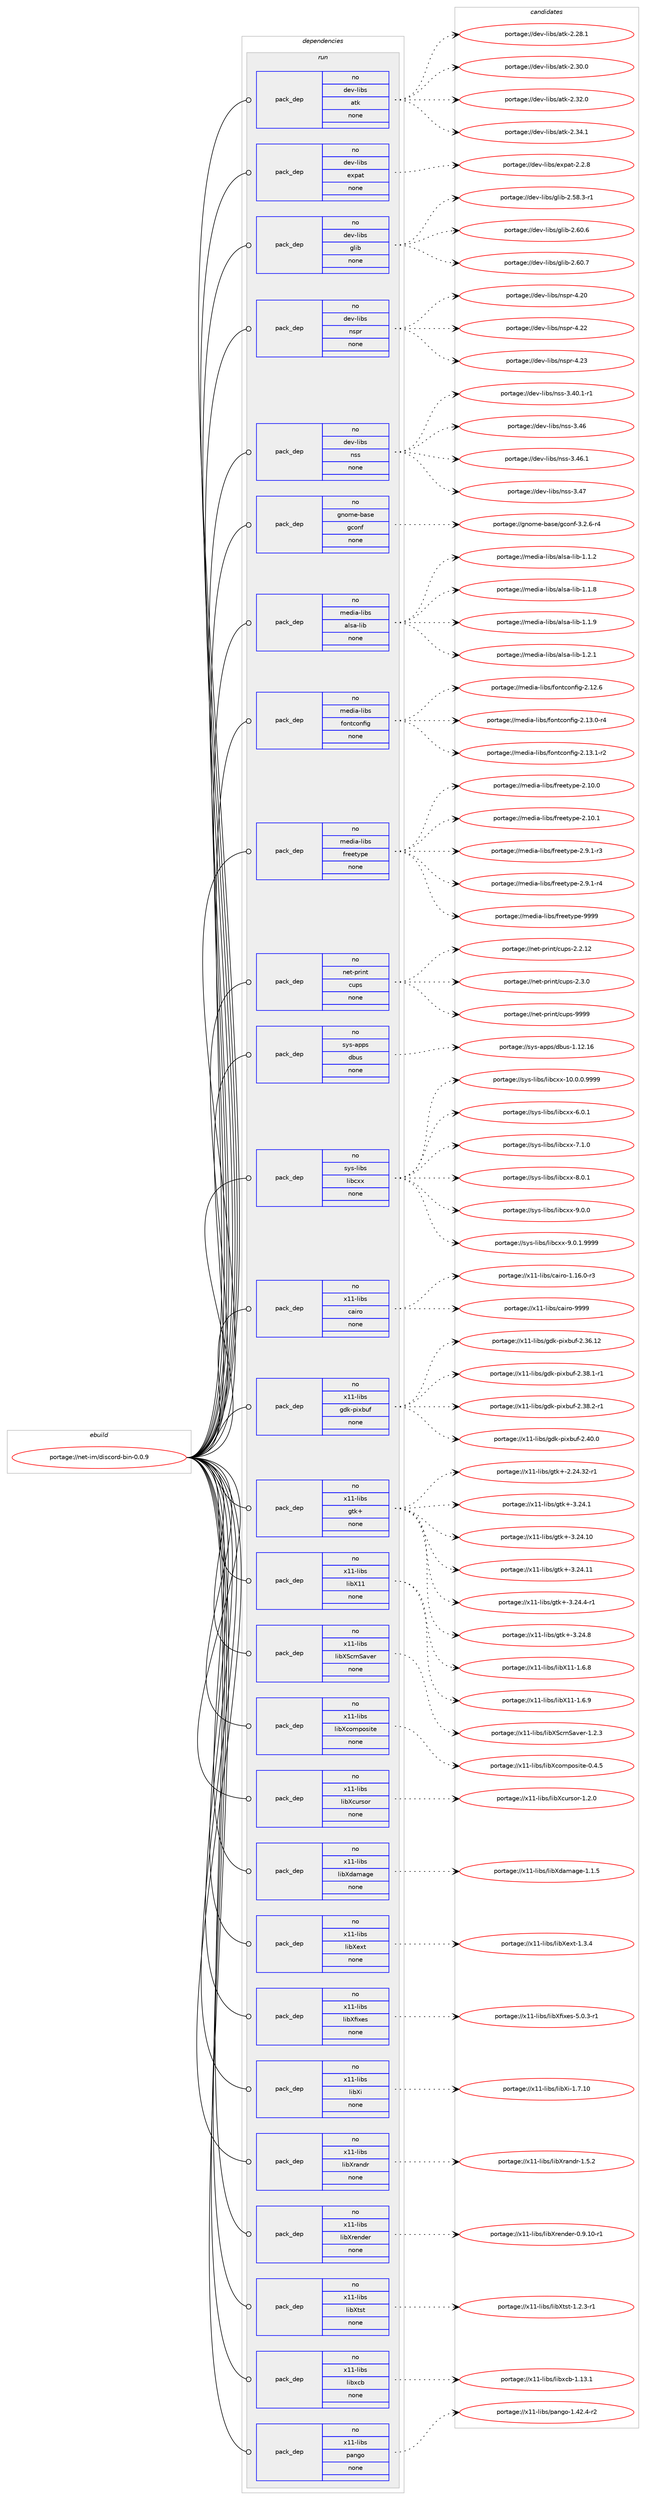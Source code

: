 digraph prolog {

# *************
# Graph options
# *************

newrank=true;
concentrate=true;
compound=true;
graph [rankdir=LR,fontname=Helvetica,fontsize=10,ranksep=1.5];#, ranksep=2.5, nodesep=0.2];
edge  [arrowhead=vee];
node  [fontname=Helvetica,fontsize=10];

# **********
# The ebuild
# **********

subgraph cluster_leftcol {
color=gray;
rank=same;
label=<<i>ebuild</i>>;
id [label="portage://net-im/discord-bin-0.0.9", color=red, width=4, href="../net-im/discord-bin-0.0.9.svg"];
}

# ****************
# The dependencies
# ****************

subgraph cluster_midcol {
color=gray;
label=<<i>dependencies</i>>;
subgraph cluster_compile {
fillcolor="#eeeeee";
style=filled;
label=<<i>compile</i>>;
}
subgraph cluster_compileandrun {
fillcolor="#eeeeee";
style=filled;
label=<<i>compile and run</i>>;
}
subgraph cluster_run {
fillcolor="#eeeeee";
style=filled;
label=<<i>run</i>>;
subgraph pack260226 {
dependency354816 [label=<<TABLE BORDER="0" CELLBORDER="1" CELLSPACING="0" CELLPADDING="4" WIDTH="220"><TR><TD ROWSPAN="6" CELLPADDING="30">pack_dep</TD></TR><TR><TD WIDTH="110">no</TD></TR><TR><TD>dev-libs</TD></TR><TR><TD>atk</TD></TR><TR><TD>none</TD></TR><TR><TD></TD></TR></TABLE>>, shape=none, color=blue];
}
id:e -> dependency354816:w [weight=20,style="solid",arrowhead="odot"];
subgraph pack260227 {
dependency354817 [label=<<TABLE BORDER="0" CELLBORDER="1" CELLSPACING="0" CELLPADDING="4" WIDTH="220"><TR><TD ROWSPAN="6" CELLPADDING="30">pack_dep</TD></TR><TR><TD WIDTH="110">no</TD></TR><TR><TD>dev-libs</TD></TR><TR><TD>expat</TD></TR><TR><TD>none</TD></TR><TR><TD></TD></TR></TABLE>>, shape=none, color=blue];
}
id:e -> dependency354817:w [weight=20,style="solid",arrowhead="odot"];
subgraph pack260228 {
dependency354818 [label=<<TABLE BORDER="0" CELLBORDER="1" CELLSPACING="0" CELLPADDING="4" WIDTH="220"><TR><TD ROWSPAN="6" CELLPADDING="30">pack_dep</TD></TR><TR><TD WIDTH="110">no</TD></TR><TR><TD>dev-libs</TD></TR><TR><TD>glib</TD></TR><TR><TD>none</TD></TR><TR><TD></TD></TR></TABLE>>, shape=none, color=blue];
}
id:e -> dependency354818:w [weight=20,style="solid",arrowhead="odot"];
subgraph pack260229 {
dependency354819 [label=<<TABLE BORDER="0" CELLBORDER="1" CELLSPACING="0" CELLPADDING="4" WIDTH="220"><TR><TD ROWSPAN="6" CELLPADDING="30">pack_dep</TD></TR><TR><TD WIDTH="110">no</TD></TR><TR><TD>dev-libs</TD></TR><TR><TD>nspr</TD></TR><TR><TD>none</TD></TR><TR><TD></TD></TR></TABLE>>, shape=none, color=blue];
}
id:e -> dependency354819:w [weight=20,style="solid",arrowhead="odot"];
subgraph pack260230 {
dependency354820 [label=<<TABLE BORDER="0" CELLBORDER="1" CELLSPACING="0" CELLPADDING="4" WIDTH="220"><TR><TD ROWSPAN="6" CELLPADDING="30">pack_dep</TD></TR><TR><TD WIDTH="110">no</TD></TR><TR><TD>dev-libs</TD></TR><TR><TD>nss</TD></TR><TR><TD>none</TD></TR><TR><TD></TD></TR></TABLE>>, shape=none, color=blue];
}
id:e -> dependency354820:w [weight=20,style="solid",arrowhead="odot"];
subgraph pack260231 {
dependency354821 [label=<<TABLE BORDER="0" CELLBORDER="1" CELLSPACING="0" CELLPADDING="4" WIDTH="220"><TR><TD ROWSPAN="6" CELLPADDING="30">pack_dep</TD></TR><TR><TD WIDTH="110">no</TD></TR><TR><TD>gnome-base</TD></TR><TR><TD>gconf</TD></TR><TR><TD>none</TD></TR><TR><TD></TD></TR></TABLE>>, shape=none, color=blue];
}
id:e -> dependency354821:w [weight=20,style="solid",arrowhead="odot"];
subgraph pack260232 {
dependency354822 [label=<<TABLE BORDER="0" CELLBORDER="1" CELLSPACING="0" CELLPADDING="4" WIDTH="220"><TR><TD ROWSPAN="6" CELLPADDING="30">pack_dep</TD></TR><TR><TD WIDTH="110">no</TD></TR><TR><TD>media-libs</TD></TR><TR><TD>alsa-lib</TD></TR><TR><TD>none</TD></TR><TR><TD></TD></TR></TABLE>>, shape=none, color=blue];
}
id:e -> dependency354822:w [weight=20,style="solid",arrowhead="odot"];
subgraph pack260233 {
dependency354823 [label=<<TABLE BORDER="0" CELLBORDER="1" CELLSPACING="0" CELLPADDING="4" WIDTH="220"><TR><TD ROWSPAN="6" CELLPADDING="30">pack_dep</TD></TR><TR><TD WIDTH="110">no</TD></TR><TR><TD>media-libs</TD></TR><TR><TD>fontconfig</TD></TR><TR><TD>none</TD></TR><TR><TD></TD></TR></TABLE>>, shape=none, color=blue];
}
id:e -> dependency354823:w [weight=20,style="solid",arrowhead="odot"];
subgraph pack260234 {
dependency354824 [label=<<TABLE BORDER="0" CELLBORDER="1" CELLSPACING="0" CELLPADDING="4" WIDTH="220"><TR><TD ROWSPAN="6" CELLPADDING="30">pack_dep</TD></TR><TR><TD WIDTH="110">no</TD></TR><TR><TD>media-libs</TD></TR><TR><TD>freetype</TD></TR><TR><TD>none</TD></TR><TR><TD></TD></TR></TABLE>>, shape=none, color=blue];
}
id:e -> dependency354824:w [weight=20,style="solid",arrowhead="odot"];
subgraph pack260235 {
dependency354825 [label=<<TABLE BORDER="0" CELLBORDER="1" CELLSPACING="0" CELLPADDING="4" WIDTH="220"><TR><TD ROWSPAN="6" CELLPADDING="30">pack_dep</TD></TR><TR><TD WIDTH="110">no</TD></TR><TR><TD>net-print</TD></TR><TR><TD>cups</TD></TR><TR><TD>none</TD></TR><TR><TD></TD></TR></TABLE>>, shape=none, color=blue];
}
id:e -> dependency354825:w [weight=20,style="solid",arrowhead="odot"];
subgraph pack260236 {
dependency354826 [label=<<TABLE BORDER="0" CELLBORDER="1" CELLSPACING="0" CELLPADDING="4" WIDTH="220"><TR><TD ROWSPAN="6" CELLPADDING="30">pack_dep</TD></TR><TR><TD WIDTH="110">no</TD></TR><TR><TD>sys-apps</TD></TR><TR><TD>dbus</TD></TR><TR><TD>none</TD></TR><TR><TD></TD></TR></TABLE>>, shape=none, color=blue];
}
id:e -> dependency354826:w [weight=20,style="solid",arrowhead="odot"];
subgraph pack260237 {
dependency354827 [label=<<TABLE BORDER="0" CELLBORDER="1" CELLSPACING="0" CELLPADDING="4" WIDTH="220"><TR><TD ROWSPAN="6" CELLPADDING="30">pack_dep</TD></TR><TR><TD WIDTH="110">no</TD></TR><TR><TD>sys-libs</TD></TR><TR><TD>libcxx</TD></TR><TR><TD>none</TD></TR><TR><TD></TD></TR></TABLE>>, shape=none, color=blue];
}
id:e -> dependency354827:w [weight=20,style="solid",arrowhead="odot"];
subgraph pack260238 {
dependency354828 [label=<<TABLE BORDER="0" CELLBORDER="1" CELLSPACING="0" CELLPADDING="4" WIDTH="220"><TR><TD ROWSPAN="6" CELLPADDING="30">pack_dep</TD></TR><TR><TD WIDTH="110">no</TD></TR><TR><TD>x11-libs</TD></TR><TR><TD>cairo</TD></TR><TR><TD>none</TD></TR><TR><TD></TD></TR></TABLE>>, shape=none, color=blue];
}
id:e -> dependency354828:w [weight=20,style="solid",arrowhead="odot"];
subgraph pack260239 {
dependency354829 [label=<<TABLE BORDER="0" CELLBORDER="1" CELLSPACING="0" CELLPADDING="4" WIDTH="220"><TR><TD ROWSPAN="6" CELLPADDING="30">pack_dep</TD></TR><TR><TD WIDTH="110">no</TD></TR><TR><TD>x11-libs</TD></TR><TR><TD>gdk-pixbuf</TD></TR><TR><TD>none</TD></TR><TR><TD></TD></TR></TABLE>>, shape=none, color=blue];
}
id:e -> dependency354829:w [weight=20,style="solid",arrowhead="odot"];
subgraph pack260240 {
dependency354830 [label=<<TABLE BORDER="0" CELLBORDER="1" CELLSPACING="0" CELLPADDING="4" WIDTH="220"><TR><TD ROWSPAN="6" CELLPADDING="30">pack_dep</TD></TR><TR><TD WIDTH="110">no</TD></TR><TR><TD>x11-libs</TD></TR><TR><TD>gtk+</TD></TR><TR><TD>none</TD></TR><TR><TD></TD></TR></TABLE>>, shape=none, color=blue];
}
id:e -> dependency354830:w [weight=20,style="solid",arrowhead="odot"];
subgraph pack260241 {
dependency354831 [label=<<TABLE BORDER="0" CELLBORDER="1" CELLSPACING="0" CELLPADDING="4" WIDTH="220"><TR><TD ROWSPAN="6" CELLPADDING="30">pack_dep</TD></TR><TR><TD WIDTH="110">no</TD></TR><TR><TD>x11-libs</TD></TR><TR><TD>libX11</TD></TR><TR><TD>none</TD></TR><TR><TD></TD></TR></TABLE>>, shape=none, color=blue];
}
id:e -> dependency354831:w [weight=20,style="solid",arrowhead="odot"];
subgraph pack260242 {
dependency354832 [label=<<TABLE BORDER="0" CELLBORDER="1" CELLSPACING="0" CELLPADDING="4" WIDTH="220"><TR><TD ROWSPAN="6" CELLPADDING="30">pack_dep</TD></TR><TR><TD WIDTH="110">no</TD></TR><TR><TD>x11-libs</TD></TR><TR><TD>libXScrnSaver</TD></TR><TR><TD>none</TD></TR><TR><TD></TD></TR></TABLE>>, shape=none, color=blue];
}
id:e -> dependency354832:w [weight=20,style="solid",arrowhead="odot"];
subgraph pack260243 {
dependency354833 [label=<<TABLE BORDER="0" CELLBORDER="1" CELLSPACING="0" CELLPADDING="4" WIDTH="220"><TR><TD ROWSPAN="6" CELLPADDING="30">pack_dep</TD></TR><TR><TD WIDTH="110">no</TD></TR><TR><TD>x11-libs</TD></TR><TR><TD>libXcomposite</TD></TR><TR><TD>none</TD></TR><TR><TD></TD></TR></TABLE>>, shape=none, color=blue];
}
id:e -> dependency354833:w [weight=20,style="solid",arrowhead="odot"];
subgraph pack260244 {
dependency354834 [label=<<TABLE BORDER="0" CELLBORDER="1" CELLSPACING="0" CELLPADDING="4" WIDTH="220"><TR><TD ROWSPAN="6" CELLPADDING="30">pack_dep</TD></TR><TR><TD WIDTH="110">no</TD></TR><TR><TD>x11-libs</TD></TR><TR><TD>libXcursor</TD></TR><TR><TD>none</TD></TR><TR><TD></TD></TR></TABLE>>, shape=none, color=blue];
}
id:e -> dependency354834:w [weight=20,style="solid",arrowhead="odot"];
subgraph pack260245 {
dependency354835 [label=<<TABLE BORDER="0" CELLBORDER="1" CELLSPACING="0" CELLPADDING="4" WIDTH="220"><TR><TD ROWSPAN="6" CELLPADDING="30">pack_dep</TD></TR><TR><TD WIDTH="110">no</TD></TR><TR><TD>x11-libs</TD></TR><TR><TD>libXdamage</TD></TR><TR><TD>none</TD></TR><TR><TD></TD></TR></TABLE>>, shape=none, color=blue];
}
id:e -> dependency354835:w [weight=20,style="solid",arrowhead="odot"];
subgraph pack260246 {
dependency354836 [label=<<TABLE BORDER="0" CELLBORDER="1" CELLSPACING="0" CELLPADDING="4" WIDTH="220"><TR><TD ROWSPAN="6" CELLPADDING="30">pack_dep</TD></TR><TR><TD WIDTH="110">no</TD></TR><TR><TD>x11-libs</TD></TR><TR><TD>libXext</TD></TR><TR><TD>none</TD></TR><TR><TD></TD></TR></TABLE>>, shape=none, color=blue];
}
id:e -> dependency354836:w [weight=20,style="solid",arrowhead="odot"];
subgraph pack260247 {
dependency354837 [label=<<TABLE BORDER="0" CELLBORDER="1" CELLSPACING="0" CELLPADDING="4" WIDTH="220"><TR><TD ROWSPAN="6" CELLPADDING="30">pack_dep</TD></TR><TR><TD WIDTH="110">no</TD></TR><TR><TD>x11-libs</TD></TR><TR><TD>libXfixes</TD></TR><TR><TD>none</TD></TR><TR><TD></TD></TR></TABLE>>, shape=none, color=blue];
}
id:e -> dependency354837:w [weight=20,style="solid",arrowhead="odot"];
subgraph pack260248 {
dependency354838 [label=<<TABLE BORDER="0" CELLBORDER="1" CELLSPACING="0" CELLPADDING="4" WIDTH="220"><TR><TD ROWSPAN="6" CELLPADDING="30">pack_dep</TD></TR><TR><TD WIDTH="110">no</TD></TR><TR><TD>x11-libs</TD></TR><TR><TD>libXi</TD></TR><TR><TD>none</TD></TR><TR><TD></TD></TR></TABLE>>, shape=none, color=blue];
}
id:e -> dependency354838:w [weight=20,style="solid",arrowhead="odot"];
subgraph pack260249 {
dependency354839 [label=<<TABLE BORDER="0" CELLBORDER="1" CELLSPACING="0" CELLPADDING="4" WIDTH="220"><TR><TD ROWSPAN="6" CELLPADDING="30">pack_dep</TD></TR><TR><TD WIDTH="110">no</TD></TR><TR><TD>x11-libs</TD></TR><TR><TD>libXrandr</TD></TR><TR><TD>none</TD></TR><TR><TD></TD></TR></TABLE>>, shape=none, color=blue];
}
id:e -> dependency354839:w [weight=20,style="solid",arrowhead="odot"];
subgraph pack260250 {
dependency354840 [label=<<TABLE BORDER="0" CELLBORDER="1" CELLSPACING="0" CELLPADDING="4" WIDTH="220"><TR><TD ROWSPAN="6" CELLPADDING="30">pack_dep</TD></TR><TR><TD WIDTH="110">no</TD></TR><TR><TD>x11-libs</TD></TR><TR><TD>libXrender</TD></TR><TR><TD>none</TD></TR><TR><TD></TD></TR></TABLE>>, shape=none, color=blue];
}
id:e -> dependency354840:w [weight=20,style="solid",arrowhead="odot"];
subgraph pack260251 {
dependency354841 [label=<<TABLE BORDER="0" CELLBORDER="1" CELLSPACING="0" CELLPADDING="4" WIDTH="220"><TR><TD ROWSPAN="6" CELLPADDING="30">pack_dep</TD></TR><TR><TD WIDTH="110">no</TD></TR><TR><TD>x11-libs</TD></TR><TR><TD>libXtst</TD></TR><TR><TD>none</TD></TR><TR><TD></TD></TR></TABLE>>, shape=none, color=blue];
}
id:e -> dependency354841:w [weight=20,style="solid",arrowhead="odot"];
subgraph pack260252 {
dependency354842 [label=<<TABLE BORDER="0" CELLBORDER="1" CELLSPACING="0" CELLPADDING="4" WIDTH="220"><TR><TD ROWSPAN="6" CELLPADDING="30">pack_dep</TD></TR><TR><TD WIDTH="110">no</TD></TR><TR><TD>x11-libs</TD></TR><TR><TD>libxcb</TD></TR><TR><TD>none</TD></TR><TR><TD></TD></TR></TABLE>>, shape=none, color=blue];
}
id:e -> dependency354842:w [weight=20,style="solid",arrowhead="odot"];
subgraph pack260253 {
dependency354843 [label=<<TABLE BORDER="0" CELLBORDER="1" CELLSPACING="0" CELLPADDING="4" WIDTH="220"><TR><TD ROWSPAN="6" CELLPADDING="30">pack_dep</TD></TR><TR><TD WIDTH="110">no</TD></TR><TR><TD>x11-libs</TD></TR><TR><TD>pango</TD></TR><TR><TD>none</TD></TR><TR><TD></TD></TR></TABLE>>, shape=none, color=blue];
}
id:e -> dependency354843:w [weight=20,style="solid",arrowhead="odot"];
}
}

# **************
# The candidates
# **************

subgraph cluster_choices {
rank=same;
color=gray;
label=<<i>candidates</i>>;

subgraph choice260226 {
color=black;
nodesep=1;
choiceportage1001011184510810598115479711610745504650564649 [label="portage://dev-libs/atk-2.28.1", color=red, width=4,href="../dev-libs/atk-2.28.1.svg"];
choiceportage1001011184510810598115479711610745504651484648 [label="portage://dev-libs/atk-2.30.0", color=red, width=4,href="../dev-libs/atk-2.30.0.svg"];
choiceportage1001011184510810598115479711610745504651504648 [label="portage://dev-libs/atk-2.32.0", color=red, width=4,href="../dev-libs/atk-2.32.0.svg"];
choiceportage1001011184510810598115479711610745504651524649 [label="portage://dev-libs/atk-2.34.1", color=red, width=4,href="../dev-libs/atk-2.34.1.svg"];
dependency354816:e -> choiceportage1001011184510810598115479711610745504650564649:w [style=dotted,weight="100"];
dependency354816:e -> choiceportage1001011184510810598115479711610745504651484648:w [style=dotted,weight="100"];
dependency354816:e -> choiceportage1001011184510810598115479711610745504651504648:w [style=dotted,weight="100"];
dependency354816:e -> choiceportage1001011184510810598115479711610745504651524649:w [style=dotted,weight="100"];
}
subgraph choice260227 {
color=black;
nodesep=1;
choiceportage10010111845108105981154710112011297116455046504656 [label="portage://dev-libs/expat-2.2.8", color=red, width=4,href="../dev-libs/expat-2.2.8.svg"];
dependency354817:e -> choiceportage10010111845108105981154710112011297116455046504656:w [style=dotted,weight="100"];
}
subgraph choice260228 {
color=black;
nodesep=1;
choiceportage10010111845108105981154710310810598455046535646514511449 [label="portage://dev-libs/glib-2.58.3-r1", color=red, width=4,href="../dev-libs/glib-2.58.3-r1.svg"];
choiceportage1001011184510810598115471031081059845504654484654 [label="portage://dev-libs/glib-2.60.6", color=red, width=4,href="../dev-libs/glib-2.60.6.svg"];
choiceportage1001011184510810598115471031081059845504654484655 [label="portage://dev-libs/glib-2.60.7", color=red, width=4,href="../dev-libs/glib-2.60.7.svg"];
dependency354818:e -> choiceportage10010111845108105981154710310810598455046535646514511449:w [style=dotted,weight="100"];
dependency354818:e -> choiceportage1001011184510810598115471031081059845504654484654:w [style=dotted,weight="100"];
dependency354818:e -> choiceportage1001011184510810598115471031081059845504654484655:w [style=dotted,weight="100"];
}
subgraph choice260229 {
color=black;
nodesep=1;
choiceportage1001011184510810598115471101151121144552465048 [label="portage://dev-libs/nspr-4.20", color=red, width=4,href="../dev-libs/nspr-4.20.svg"];
choiceportage1001011184510810598115471101151121144552465050 [label="portage://dev-libs/nspr-4.22", color=red, width=4,href="../dev-libs/nspr-4.22.svg"];
choiceportage1001011184510810598115471101151121144552465051 [label="portage://dev-libs/nspr-4.23", color=red, width=4,href="../dev-libs/nspr-4.23.svg"];
dependency354819:e -> choiceportage1001011184510810598115471101151121144552465048:w [style=dotted,weight="100"];
dependency354819:e -> choiceportage1001011184510810598115471101151121144552465050:w [style=dotted,weight="100"];
dependency354819:e -> choiceportage1001011184510810598115471101151121144552465051:w [style=dotted,weight="100"];
}
subgraph choice260230 {
color=black;
nodesep=1;
choiceportage100101118451081059811547110115115455146524846494511449 [label="portage://dev-libs/nss-3.40.1-r1", color=red, width=4,href="../dev-libs/nss-3.40.1-r1.svg"];
choiceportage1001011184510810598115471101151154551465254 [label="portage://dev-libs/nss-3.46", color=red, width=4,href="../dev-libs/nss-3.46.svg"];
choiceportage10010111845108105981154711011511545514652544649 [label="portage://dev-libs/nss-3.46.1", color=red, width=4,href="../dev-libs/nss-3.46.1.svg"];
choiceportage1001011184510810598115471101151154551465255 [label="portage://dev-libs/nss-3.47", color=red, width=4,href="../dev-libs/nss-3.47.svg"];
dependency354820:e -> choiceportage100101118451081059811547110115115455146524846494511449:w [style=dotted,weight="100"];
dependency354820:e -> choiceportage1001011184510810598115471101151154551465254:w [style=dotted,weight="100"];
dependency354820:e -> choiceportage10010111845108105981154711011511545514652544649:w [style=dotted,weight="100"];
dependency354820:e -> choiceportage1001011184510810598115471101151154551465255:w [style=dotted,weight="100"];
}
subgraph choice260231 {
color=black;
nodesep=1;
choiceportage10311011110910145989711510147103991111101024551465046544511452 [label="portage://gnome-base/gconf-3.2.6-r4", color=red, width=4,href="../gnome-base/gconf-3.2.6-r4.svg"];
dependency354821:e -> choiceportage10311011110910145989711510147103991111101024551465046544511452:w [style=dotted,weight="100"];
}
subgraph choice260232 {
color=black;
nodesep=1;
choiceportage1091011001059745108105981154797108115974510810598454946494650 [label="portage://media-libs/alsa-lib-1.1.2", color=red, width=4,href="../media-libs/alsa-lib-1.1.2.svg"];
choiceportage1091011001059745108105981154797108115974510810598454946494656 [label="portage://media-libs/alsa-lib-1.1.8", color=red, width=4,href="../media-libs/alsa-lib-1.1.8.svg"];
choiceportage1091011001059745108105981154797108115974510810598454946494657 [label="portage://media-libs/alsa-lib-1.1.9", color=red, width=4,href="../media-libs/alsa-lib-1.1.9.svg"];
choiceportage1091011001059745108105981154797108115974510810598454946504649 [label="portage://media-libs/alsa-lib-1.2.1", color=red, width=4,href="../media-libs/alsa-lib-1.2.1.svg"];
dependency354822:e -> choiceportage1091011001059745108105981154797108115974510810598454946494650:w [style=dotted,weight="100"];
dependency354822:e -> choiceportage1091011001059745108105981154797108115974510810598454946494656:w [style=dotted,weight="100"];
dependency354822:e -> choiceportage1091011001059745108105981154797108115974510810598454946494657:w [style=dotted,weight="100"];
dependency354822:e -> choiceportage1091011001059745108105981154797108115974510810598454946504649:w [style=dotted,weight="100"];
}
subgraph choice260233 {
color=black;
nodesep=1;
choiceportage109101100105974510810598115471021111101169911111010210510345504649504654 [label="portage://media-libs/fontconfig-2.12.6", color=red, width=4,href="../media-libs/fontconfig-2.12.6.svg"];
choiceportage1091011001059745108105981154710211111011699111110102105103455046495146484511452 [label="portage://media-libs/fontconfig-2.13.0-r4", color=red, width=4,href="../media-libs/fontconfig-2.13.0-r4.svg"];
choiceportage1091011001059745108105981154710211111011699111110102105103455046495146494511450 [label="portage://media-libs/fontconfig-2.13.1-r2", color=red, width=4,href="../media-libs/fontconfig-2.13.1-r2.svg"];
dependency354823:e -> choiceportage109101100105974510810598115471021111101169911111010210510345504649504654:w [style=dotted,weight="100"];
dependency354823:e -> choiceportage1091011001059745108105981154710211111011699111110102105103455046495146484511452:w [style=dotted,weight="100"];
dependency354823:e -> choiceportage1091011001059745108105981154710211111011699111110102105103455046495146494511450:w [style=dotted,weight="100"];
}
subgraph choice260234 {
color=black;
nodesep=1;
choiceportage1091011001059745108105981154710211410110111612111210145504649484648 [label="portage://media-libs/freetype-2.10.0", color=red, width=4,href="../media-libs/freetype-2.10.0.svg"];
choiceportage1091011001059745108105981154710211410110111612111210145504649484649 [label="portage://media-libs/freetype-2.10.1", color=red, width=4,href="../media-libs/freetype-2.10.1.svg"];
choiceportage109101100105974510810598115471021141011011161211121014550465746494511451 [label="portage://media-libs/freetype-2.9.1-r3", color=red, width=4,href="../media-libs/freetype-2.9.1-r3.svg"];
choiceportage109101100105974510810598115471021141011011161211121014550465746494511452 [label="portage://media-libs/freetype-2.9.1-r4", color=red, width=4,href="../media-libs/freetype-2.9.1-r4.svg"];
choiceportage109101100105974510810598115471021141011011161211121014557575757 [label="portage://media-libs/freetype-9999", color=red, width=4,href="../media-libs/freetype-9999.svg"];
dependency354824:e -> choiceportage1091011001059745108105981154710211410110111612111210145504649484648:w [style=dotted,weight="100"];
dependency354824:e -> choiceportage1091011001059745108105981154710211410110111612111210145504649484649:w [style=dotted,weight="100"];
dependency354824:e -> choiceportage109101100105974510810598115471021141011011161211121014550465746494511451:w [style=dotted,weight="100"];
dependency354824:e -> choiceportage109101100105974510810598115471021141011011161211121014550465746494511452:w [style=dotted,weight="100"];
dependency354824:e -> choiceportage109101100105974510810598115471021141011011161211121014557575757:w [style=dotted,weight="100"];
}
subgraph choice260235 {
color=black;
nodesep=1;
choiceportage11010111645112114105110116479911711211545504650464950 [label="portage://net-print/cups-2.2.12", color=red, width=4,href="../net-print/cups-2.2.12.svg"];
choiceportage110101116451121141051101164799117112115455046514648 [label="portage://net-print/cups-2.3.0", color=red, width=4,href="../net-print/cups-2.3.0.svg"];
choiceportage1101011164511211410511011647991171121154557575757 [label="portage://net-print/cups-9999", color=red, width=4,href="../net-print/cups-9999.svg"];
dependency354825:e -> choiceportage11010111645112114105110116479911711211545504650464950:w [style=dotted,weight="100"];
dependency354825:e -> choiceportage110101116451121141051101164799117112115455046514648:w [style=dotted,weight="100"];
dependency354825:e -> choiceportage1101011164511211410511011647991171121154557575757:w [style=dotted,weight="100"];
}
subgraph choice260236 {
color=black;
nodesep=1;
choiceportage115121115459711211211547100981171154549464950464954 [label="portage://sys-apps/dbus-1.12.16", color=red, width=4,href="../sys-apps/dbus-1.12.16.svg"];
dependency354826:e -> choiceportage115121115459711211211547100981171154549464950464954:w [style=dotted,weight="100"];
}
subgraph choice260237 {
color=black;
nodesep=1;
choiceportage1151211154510810598115471081059899120120454948464846484657575757 [label="portage://sys-libs/libcxx-10.0.0.9999", color=red, width=4,href="../sys-libs/libcxx-10.0.0.9999.svg"];
choiceportage1151211154510810598115471081059899120120455446484649 [label="portage://sys-libs/libcxx-6.0.1", color=red, width=4,href="../sys-libs/libcxx-6.0.1.svg"];
choiceportage1151211154510810598115471081059899120120455546494648 [label="portage://sys-libs/libcxx-7.1.0", color=red, width=4,href="../sys-libs/libcxx-7.1.0.svg"];
choiceportage1151211154510810598115471081059899120120455646484649 [label="portage://sys-libs/libcxx-8.0.1", color=red, width=4,href="../sys-libs/libcxx-8.0.1.svg"];
choiceportage1151211154510810598115471081059899120120455746484648 [label="portage://sys-libs/libcxx-9.0.0", color=red, width=4,href="../sys-libs/libcxx-9.0.0.svg"];
choiceportage11512111545108105981154710810598991201204557464846494657575757 [label="portage://sys-libs/libcxx-9.0.1.9999", color=red, width=4,href="../sys-libs/libcxx-9.0.1.9999.svg"];
dependency354827:e -> choiceportage1151211154510810598115471081059899120120454948464846484657575757:w [style=dotted,weight="100"];
dependency354827:e -> choiceportage1151211154510810598115471081059899120120455446484649:w [style=dotted,weight="100"];
dependency354827:e -> choiceportage1151211154510810598115471081059899120120455546494648:w [style=dotted,weight="100"];
dependency354827:e -> choiceportage1151211154510810598115471081059899120120455646484649:w [style=dotted,weight="100"];
dependency354827:e -> choiceportage1151211154510810598115471081059899120120455746484648:w [style=dotted,weight="100"];
dependency354827:e -> choiceportage11512111545108105981154710810598991201204557464846494657575757:w [style=dotted,weight="100"];
}
subgraph choice260238 {
color=black;
nodesep=1;
choiceportage12049494510810598115479997105114111454946495446484511451 [label="portage://x11-libs/cairo-1.16.0-r3", color=red, width=4,href="../x11-libs/cairo-1.16.0-r3.svg"];
choiceportage120494945108105981154799971051141114557575757 [label="portage://x11-libs/cairo-9999", color=red, width=4,href="../x11-libs/cairo-9999.svg"];
dependency354828:e -> choiceportage12049494510810598115479997105114111454946495446484511451:w [style=dotted,weight="100"];
dependency354828:e -> choiceportage120494945108105981154799971051141114557575757:w [style=dotted,weight="100"];
}
subgraph choice260239 {
color=black;
nodesep=1;
choiceportage120494945108105981154710310010745112105120981171024550465154464950 [label="portage://x11-libs/gdk-pixbuf-2.36.12", color=red, width=4,href="../x11-libs/gdk-pixbuf-2.36.12.svg"];
choiceportage12049494510810598115471031001074511210512098117102455046515646494511449 [label="portage://x11-libs/gdk-pixbuf-2.38.1-r1", color=red, width=4,href="../x11-libs/gdk-pixbuf-2.38.1-r1.svg"];
choiceportage12049494510810598115471031001074511210512098117102455046515646504511449 [label="portage://x11-libs/gdk-pixbuf-2.38.2-r1", color=red, width=4,href="../x11-libs/gdk-pixbuf-2.38.2-r1.svg"];
choiceportage1204949451081059811547103100107451121051209811710245504652484648 [label="portage://x11-libs/gdk-pixbuf-2.40.0", color=red, width=4,href="../x11-libs/gdk-pixbuf-2.40.0.svg"];
dependency354829:e -> choiceportage120494945108105981154710310010745112105120981171024550465154464950:w [style=dotted,weight="100"];
dependency354829:e -> choiceportage12049494510810598115471031001074511210512098117102455046515646494511449:w [style=dotted,weight="100"];
dependency354829:e -> choiceportage12049494510810598115471031001074511210512098117102455046515646504511449:w [style=dotted,weight="100"];
dependency354829:e -> choiceportage1204949451081059811547103100107451121051209811710245504652484648:w [style=dotted,weight="100"];
}
subgraph choice260240 {
color=black;
nodesep=1;
choiceportage12049494510810598115471031161074345504650524651504511449 [label="portage://x11-libs/gtk+-2.24.32-r1", color=red, width=4,href="../x11-libs/gtk+-2.24.32-r1.svg"];
choiceportage12049494510810598115471031161074345514650524649 [label="portage://x11-libs/gtk+-3.24.1", color=red, width=4,href="../x11-libs/gtk+-3.24.1.svg"];
choiceportage1204949451081059811547103116107434551465052464948 [label="portage://x11-libs/gtk+-3.24.10", color=red, width=4,href="../x11-libs/gtk+-3.24.10.svg"];
choiceportage1204949451081059811547103116107434551465052464949 [label="portage://x11-libs/gtk+-3.24.11", color=red, width=4,href="../x11-libs/gtk+-3.24.11.svg"];
choiceportage120494945108105981154710311610743455146505246524511449 [label="portage://x11-libs/gtk+-3.24.4-r1", color=red, width=4,href="../x11-libs/gtk+-3.24.4-r1.svg"];
choiceportage12049494510810598115471031161074345514650524656 [label="portage://x11-libs/gtk+-3.24.8", color=red, width=4,href="../x11-libs/gtk+-3.24.8.svg"];
dependency354830:e -> choiceportage12049494510810598115471031161074345504650524651504511449:w [style=dotted,weight="100"];
dependency354830:e -> choiceportage12049494510810598115471031161074345514650524649:w [style=dotted,weight="100"];
dependency354830:e -> choiceportage1204949451081059811547103116107434551465052464948:w [style=dotted,weight="100"];
dependency354830:e -> choiceportage1204949451081059811547103116107434551465052464949:w [style=dotted,weight="100"];
dependency354830:e -> choiceportage120494945108105981154710311610743455146505246524511449:w [style=dotted,weight="100"];
dependency354830:e -> choiceportage12049494510810598115471031161074345514650524656:w [style=dotted,weight="100"];
}
subgraph choice260241 {
color=black;
nodesep=1;
choiceportage120494945108105981154710810598884949454946544656 [label="portage://x11-libs/libX11-1.6.8", color=red, width=4,href="../x11-libs/libX11-1.6.8.svg"];
choiceportage120494945108105981154710810598884949454946544657 [label="portage://x11-libs/libX11-1.6.9", color=red, width=4,href="../x11-libs/libX11-1.6.9.svg"];
dependency354831:e -> choiceportage120494945108105981154710810598884949454946544656:w [style=dotted,weight="100"];
dependency354831:e -> choiceportage120494945108105981154710810598884949454946544657:w [style=dotted,weight="100"];
}
subgraph choice260242 {
color=black;
nodesep=1;
choiceportage1204949451081059811547108105988883991141108397118101114454946504651 [label="portage://x11-libs/libXScrnSaver-1.2.3", color=red, width=4,href="../x11-libs/libXScrnSaver-1.2.3.svg"];
dependency354832:e -> choiceportage1204949451081059811547108105988883991141108397118101114454946504651:w [style=dotted,weight="100"];
}
subgraph choice260243 {
color=black;
nodesep=1;
choiceportage1204949451081059811547108105988899111109112111115105116101454846524653 [label="portage://x11-libs/libXcomposite-0.4.5", color=red, width=4,href="../x11-libs/libXcomposite-0.4.5.svg"];
dependency354833:e -> choiceportage1204949451081059811547108105988899111109112111115105116101454846524653:w [style=dotted,weight="100"];
}
subgraph choice260244 {
color=black;
nodesep=1;
choiceportage1204949451081059811547108105988899117114115111114454946504648 [label="portage://x11-libs/libXcursor-1.2.0", color=red, width=4,href="../x11-libs/libXcursor-1.2.0.svg"];
dependency354834:e -> choiceportage1204949451081059811547108105988899117114115111114454946504648:w [style=dotted,weight="100"];
}
subgraph choice260245 {
color=black;
nodesep=1;
choiceportage120494945108105981154710810598881009710997103101454946494653 [label="portage://x11-libs/libXdamage-1.1.5", color=red, width=4,href="../x11-libs/libXdamage-1.1.5.svg"];
dependency354835:e -> choiceportage120494945108105981154710810598881009710997103101454946494653:w [style=dotted,weight="100"];
}
subgraph choice260246 {
color=black;
nodesep=1;
choiceportage12049494510810598115471081059888101120116454946514652 [label="portage://x11-libs/libXext-1.3.4", color=red, width=4,href="../x11-libs/libXext-1.3.4.svg"];
dependency354836:e -> choiceportage12049494510810598115471081059888101120116454946514652:w [style=dotted,weight="100"];
}
subgraph choice260247 {
color=black;
nodesep=1;
choiceportage120494945108105981154710810598881021051201011154553464846514511449 [label="portage://x11-libs/libXfixes-5.0.3-r1", color=red, width=4,href="../x11-libs/libXfixes-5.0.3-r1.svg"];
dependency354837:e -> choiceportage120494945108105981154710810598881021051201011154553464846514511449:w [style=dotted,weight="100"];
}
subgraph choice260248 {
color=black;
nodesep=1;
choiceportage1204949451081059811547108105988810545494655464948 [label="portage://x11-libs/libXi-1.7.10", color=red, width=4,href="../x11-libs/libXi-1.7.10.svg"];
dependency354838:e -> choiceportage1204949451081059811547108105988810545494655464948:w [style=dotted,weight="100"];
}
subgraph choice260249 {
color=black;
nodesep=1;
choiceportage1204949451081059811547108105988811497110100114454946534650 [label="portage://x11-libs/libXrandr-1.5.2", color=red, width=4,href="../x11-libs/libXrandr-1.5.2.svg"];
dependency354839:e -> choiceportage1204949451081059811547108105988811497110100114454946534650:w [style=dotted,weight="100"];
}
subgraph choice260250 {
color=black;
nodesep=1;
choiceportage12049494510810598115471081059888114101110100101114454846574649484511449 [label="portage://x11-libs/libXrender-0.9.10-r1", color=red, width=4,href="../x11-libs/libXrender-0.9.10-r1.svg"];
dependency354840:e -> choiceportage12049494510810598115471081059888114101110100101114454846574649484511449:w [style=dotted,weight="100"];
}
subgraph choice260251 {
color=black;
nodesep=1;
choiceportage120494945108105981154710810598881161151164549465046514511449 [label="portage://x11-libs/libXtst-1.2.3-r1", color=red, width=4,href="../x11-libs/libXtst-1.2.3-r1.svg"];
dependency354841:e -> choiceportage120494945108105981154710810598881161151164549465046514511449:w [style=dotted,weight="100"];
}
subgraph choice260252 {
color=black;
nodesep=1;
choiceportage120494945108105981154710810598120999845494649514649 [label="portage://x11-libs/libxcb-1.13.1", color=red, width=4,href="../x11-libs/libxcb-1.13.1.svg"];
dependency354842:e -> choiceportage120494945108105981154710810598120999845494649514649:w [style=dotted,weight="100"];
}
subgraph choice260253 {
color=black;
nodesep=1;
choiceportage120494945108105981154711297110103111454946525046524511450 [label="portage://x11-libs/pango-1.42.4-r2", color=red, width=4,href="../x11-libs/pango-1.42.4-r2.svg"];
dependency354843:e -> choiceportage120494945108105981154711297110103111454946525046524511450:w [style=dotted,weight="100"];
}
}

}
